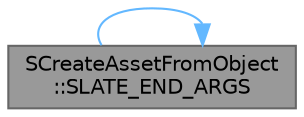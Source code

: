 digraph "SCreateAssetFromObject::SLATE_END_ARGS"
{
 // INTERACTIVE_SVG=YES
 // LATEX_PDF_SIZE
  bgcolor="transparent";
  edge [fontname=Helvetica,fontsize=10,labelfontname=Helvetica,labelfontsize=10];
  node [fontname=Helvetica,fontsize=10,shape=box,height=0.2,width=0.4];
  rankdir="RL";
  Node1 [id="Node000001",label="SCreateAssetFromObject\l::SLATE_END_ARGS",height=0.2,width=0.4,color="gray40", fillcolor="grey60", style="filled", fontcolor="black",tooltip="Constructs this widget with InArgs."];
  Node1 -> Node1 [id="edge1_Node000001_Node000001",dir="back",color="steelblue1",style="solid",tooltip=" "];
}

